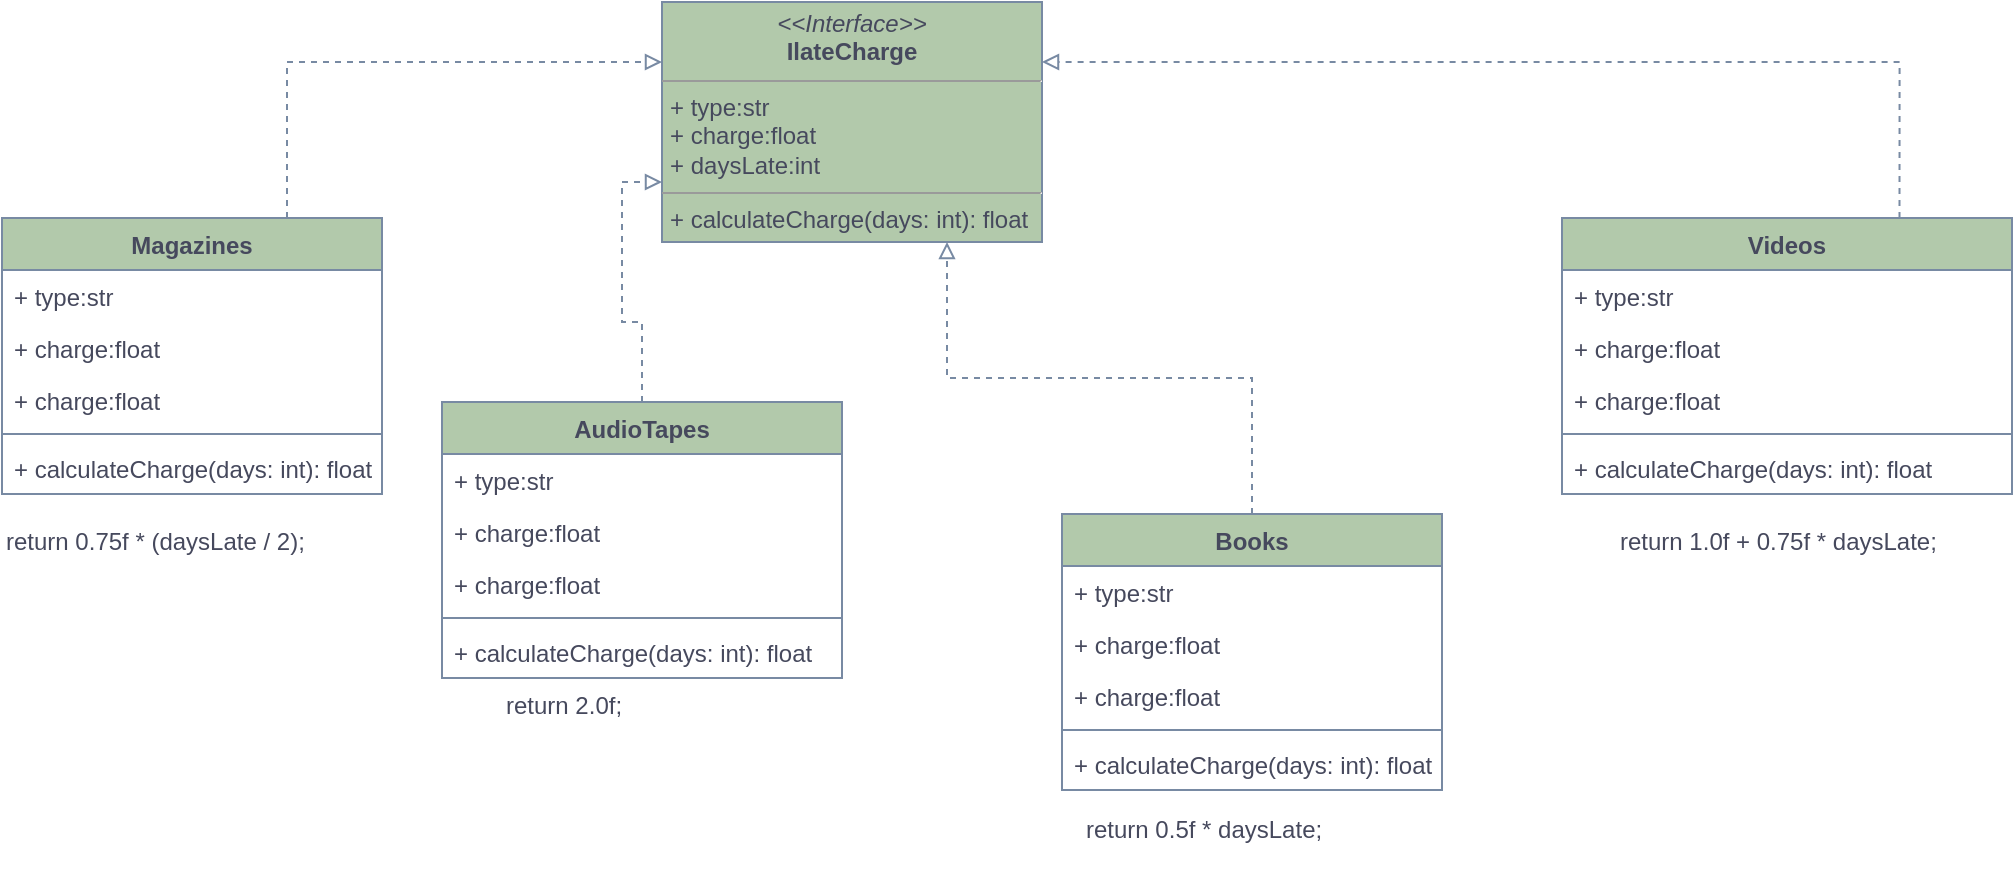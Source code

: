 <mxfile version="20.7.4" type="device"><diagram id="C5RBs43oDa-KdzZeNtuy" name="Page-1"><mxGraphModel dx="1057" dy="787" grid="1" gridSize="10" guides="1" tooltips="1" connect="1" arrows="1" fold="1" page="1" pageScale="1" pageWidth="827" pageHeight="1169" math="0" shadow="0"><root><mxCell id="WIyWlLk6GJQsqaUBKTNV-0"/><mxCell id="WIyWlLk6GJQsqaUBKTNV-1" parent="WIyWlLk6GJQsqaUBKTNV-0"/><mxCell id="Te1R9MoeX8j85d3cytLV-1" value="&lt;p style=&quot;margin:0px;margin-top:4px;text-align:center;&quot;&gt;&lt;i&gt;&amp;lt;&amp;lt;Interface&amp;gt;&amp;gt;&lt;/i&gt;&lt;br&gt;&lt;b&gt;IlateCharge&lt;/b&gt;&lt;/p&gt;&lt;hr size=&quot;1&quot;&gt;&lt;p style=&quot;margin:0px;margin-left:4px;&quot;&gt;+ type:str&lt;br&gt;+ charge:float&lt;/p&gt;&lt;p style=&quot;margin:0px;margin-left:4px;&quot;&gt;+ daysLate:int&lt;/p&gt;&lt;hr size=&quot;1&quot;&gt;&lt;p style=&quot;margin:0px;margin-left:4px;&quot;&gt;+ calculateCharge(days: int): float&lt;br&gt;&lt;/p&gt;&lt;p style=&quot;margin: 0cm; font-size: 12pt; font-family: &amp;quot;Times New Roman&amp;quot;, serif; color: rgb(0, 0, 0);&quot; class=&quot;MsoNormal&quot;&gt;&lt;/p&gt;" style="verticalAlign=top;align=left;overflow=fill;fontSize=12;fontFamily=Helvetica;html=1;labelBackgroundColor=none;fillColor=#B2C9AB;strokeColor=#788AA3;fontColor=#46495D;" vertex="1" parent="WIyWlLk6GJQsqaUBKTNV-1"><mxGeometry x="350" y="20" width="190" height="120" as="geometry"/></mxCell><mxCell id="Te1R9MoeX8j85d3cytLV-28" style="edgeStyle=orthogonalEdgeStyle;rounded=0;orthogonalLoop=1;jettySize=auto;html=1;exitX=0.75;exitY=0;exitDx=0;exitDy=0;entryX=0;entryY=0.25;entryDx=0;entryDy=0;dashed=1;endArrow=block;endFill=0;labelBackgroundColor=none;fontColor=default;strokeColor=#788AA3;" edge="1" parent="WIyWlLk6GJQsqaUBKTNV-1" source="Te1R9MoeX8j85d3cytLV-23" target="Te1R9MoeX8j85d3cytLV-1"><mxGeometry relative="1" as="geometry"/></mxCell><mxCell id="Te1R9MoeX8j85d3cytLV-23" value="Magazines" style="swimlane;fontStyle=1;align=center;verticalAlign=top;childLayout=stackLayout;horizontal=1;startSize=26;horizontalStack=0;resizeParent=1;resizeParentMax=0;resizeLast=0;collapsible=1;marginBottom=0;labelBackgroundColor=none;fillColor=#B2C9AB;strokeColor=#788AA3;fontColor=#46495D;" vertex="1" parent="WIyWlLk6GJQsqaUBKTNV-1"><mxGeometry x="20" y="128" width="190" height="138" as="geometry"/></mxCell><mxCell id="Te1R9MoeX8j85d3cytLV-24" value="+ type:str" style="text;strokeColor=none;fillColor=none;align=left;verticalAlign=top;spacingLeft=4;spacingRight=4;overflow=hidden;rotatable=0;points=[[0,0.5],[1,0.5]];portConstraint=eastwest;labelBackgroundColor=none;fontColor=#46495D;" vertex="1" parent="Te1R9MoeX8j85d3cytLV-23"><mxGeometry y="26" width="190" height="26" as="geometry"/></mxCell><mxCell id="Te1R9MoeX8j85d3cytLV-51" value="+ charge:float&#10;" style="text;strokeColor=none;fillColor=none;align=left;verticalAlign=top;spacingLeft=4;spacingRight=4;overflow=hidden;rotatable=0;points=[[0,0.5],[1,0.5]];portConstraint=eastwest;labelBackgroundColor=none;fontColor=#46495D;" vertex="1" parent="Te1R9MoeX8j85d3cytLV-23"><mxGeometry y="52" width="190" height="26" as="geometry"/></mxCell><mxCell id="Te1R9MoeX8j85d3cytLV-52" value="+ charge:float&#10;" style="text;strokeColor=none;fillColor=none;align=left;verticalAlign=top;spacingLeft=4;spacingRight=4;overflow=hidden;rotatable=0;points=[[0,0.5],[1,0.5]];portConstraint=eastwest;labelBackgroundColor=none;fontColor=#46495D;" vertex="1" parent="Te1R9MoeX8j85d3cytLV-23"><mxGeometry y="78" width="190" height="26" as="geometry"/></mxCell><mxCell id="Te1R9MoeX8j85d3cytLV-25" value="" style="line;strokeWidth=1;fillColor=none;align=left;verticalAlign=middle;spacingTop=-1;spacingLeft=3;spacingRight=3;rotatable=0;labelPosition=right;points=[];portConstraint=eastwest;labelBackgroundColor=none;strokeColor=#788AA3;fontColor=#46495D;" vertex="1" parent="Te1R9MoeX8j85d3cytLV-23"><mxGeometry y="104" width="190" height="8" as="geometry"/></mxCell><mxCell id="Te1R9MoeX8j85d3cytLV-26" value="+ calculateCharge(days: int): float" style="text;strokeColor=none;fillColor=none;align=left;verticalAlign=top;spacingLeft=4;spacingRight=4;overflow=hidden;rotatable=0;points=[[0,0.5],[1,0.5]];portConstraint=eastwest;labelBackgroundColor=none;fontColor=#46495D;" vertex="1" parent="Te1R9MoeX8j85d3cytLV-23"><mxGeometry y="112" width="190" height="26" as="geometry"/></mxCell><mxCell id="Te1R9MoeX8j85d3cytLV-41" style="edgeStyle=orthogonalEdgeStyle;rounded=0;orthogonalLoop=1;jettySize=auto;html=1;exitX=0.75;exitY=0;exitDx=0;exitDy=0;entryX=1;entryY=0.25;entryDx=0;entryDy=0;dashed=1;endArrow=block;endFill=0;labelBackgroundColor=none;fontColor=default;strokeColor=#788AA3;" edge="1" parent="WIyWlLk6GJQsqaUBKTNV-1" source="Te1R9MoeX8j85d3cytLV-71" target="Te1R9MoeX8j85d3cytLV-1"><mxGeometry relative="1" as="geometry"><mxPoint x="720.0" y="319" as="sourcePoint"/></mxGeometry></mxCell><mxCell id="Te1R9MoeX8j85d3cytLV-48" value="return 0.5f * daysLate;" style="text;whiteSpace=wrap;html=1;labelBackgroundColor=none;fontColor=#46495D;" vertex="1" parent="WIyWlLk6GJQsqaUBKTNV-1"><mxGeometry x="560" y="420" width="150" height="40" as="geometry"/></mxCell><mxCell id="Te1R9MoeX8j85d3cytLV-49" value="return 2.0f;" style="text;whiteSpace=wrap;html=1;labelBackgroundColor=none;fontColor=#46495D;" vertex="1" parent="WIyWlLk6GJQsqaUBKTNV-1"><mxGeometry x="270" y="358" width="90" height="40" as="geometry"/></mxCell><mxCell id="Te1R9MoeX8j85d3cytLV-50" value="return 1.0f + 0.75f * daysLate;" style="text;whiteSpace=wrap;html=1;labelBackgroundColor=none;fontColor=#46495D;" vertex="1" parent="WIyWlLk6GJQsqaUBKTNV-1"><mxGeometry x="827" y="276" width="190" height="40" as="geometry"/></mxCell><mxCell id="Te1R9MoeX8j85d3cytLV-63" style="edgeStyle=orthogonalEdgeStyle;rounded=0;orthogonalLoop=1;jettySize=auto;html=1;exitX=0.5;exitY=0;exitDx=0;exitDy=0;entryX=0;entryY=0.75;entryDx=0;entryDy=0;dashed=1;endArrow=block;endFill=0;labelBackgroundColor=none;fontColor=default;strokeColor=#788AA3;" edge="1" parent="WIyWlLk6GJQsqaUBKTNV-1" source="Te1R9MoeX8j85d3cytLV-53" target="Te1R9MoeX8j85d3cytLV-1"><mxGeometry relative="1" as="geometry"/></mxCell><mxCell id="Te1R9MoeX8j85d3cytLV-53" value="AudioTapes" style="swimlane;fontStyle=1;align=center;verticalAlign=top;childLayout=stackLayout;horizontal=1;startSize=26;horizontalStack=0;resizeParent=1;resizeParentMax=0;resizeLast=0;collapsible=1;marginBottom=0;labelBackgroundColor=none;fillColor=#B2C9AB;strokeColor=#788AA3;fontColor=#46495D;" vertex="1" parent="WIyWlLk6GJQsqaUBKTNV-1"><mxGeometry x="240" y="220" width="200" height="138" as="geometry"/></mxCell><mxCell id="Te1R9MoeX8j85d3cytLV-54" value="+ type:str" style="text;strokeColor=none;fillColor=none;align=left;verticalAlign=top;spacingLeft=4;spacingRight=4;overflow=hidden;rotatable=0;points=[[0,0.5],[1,0.5]];portConstraint=eastwest;labelBackgroundColor=none;fontColor=#46495D;" vertex="1" parent="Te1R9MoeX8j85d3cytLV-53"><mxGeometry y="26" width="200" height="26" as="geometry"/></mxCell><mxCell id="Te1R9MoeX8j85d3cytLV-55" value="+ charge:float&#10;" style="text;strokeColor=none;fillColor=none;align=left;verticalAlign=top;spacingLeft=4;spacingRight=4;overflow=hidden;rotatable=0;points=[[0,0.5],[1,0.5]];portConstraint=eastwest;labelBackgroundColor=none;fontColor=#46495D;" vertex="1" parent="Te1R9MoeX8j85d3cytLV-53"><mxGeometry y="52" width="200" height="26" as="geometry"/></mxCell><mxCell id="Te1R9MoeX8j85d3cytLV-56" value="+ charge:float&#10;" style="text;strokeColor=none;fillColor=none;align=left;verticalAlign=top;spacingLeft=4;spacingRight=4;overflow=hidden;rotatable=0;points=[[0,0.5],[1,0.5]];portConstraint=eastwest;labelBackgroundColor=none;fontColor=#46495D;" vertex="1" parent="Te1R9MoeX8j85d3cytLV-53"><mxGeometry y="78" width="200" height="26" as="geometry"/></mxCell><mxCell id="Te1R9MoeX8j85d3cytLV-57" value="" style="line;strokeWidth=1;fillColor=none;align=left;verticalAlign=middle;spacingTop=-1;spacingLeft=3;spacingRight=3;rotatable=0;labelPosition=right;points=[];portConstraint=eastwest;labelBackgroundColor=none;strokeColor=#788AA3;fontColor=#46495D;" vertex="1" parent="Te1R9MoeX8j85d3cytLV-53"><mxGeometry y="104" width="200" height="8" as="geometry"/></mxCell><mxCell id="Te1R9MoeX8j85d3cytLV-58" value="+ calculateCharge(days: int): float" style="text;strokeColor=none;fillColor=none;align=left;verticalAlign=top;spacingLeft=4;spacingRight=4;overflow=hidden;rotatable=0;points=[[0,0.5],[1,0.5]];portConstraint=eastwest;labelBackgroundColor=none;fontColor=#46495D;" vertex="1" parent="Te1R9MoeX8j85d3cytLV-53"><mxGeometry y="112" width="200" height="26" as="geometry"/></mxCell><mxCell id="Te1R9MoeX8j85d3cytLV-61" value="return 0.75f * (daysLate / 2);" style="text;whiteSpace=wrap;html=1;labelBackgroundColor=none;fontColor=#46495D;" vertex="1" parent="WIyWlLk6GJQsqaUBKTNV-1"><mxGeometry x="20" y="276" width="180" height="40" as="geometry"/></mxCell><mxCell id="Te1R9MoeX8j85d3cytLV-70" style="edgeStyle=orthogonalEdgeStyle;rounded=0;orthogonalLoop=1;jettySize=auto;html=1;exitX=0.5;exitY=0;exitDx=0;exitDy=0;entryX=0.75;entryY=1;entryDx=0;entryDy=0;dashed=1;endArrow=block;endFill=0;labelBackgroundColor=none;fontColor=default;strokeColor=#788AA3;" edge="1" parent="WIyWlLk6GJQsqaUBKTNV-1" source="Te1R9MoeX8j85d3cytLV-64" target="Te1R9MoeX8j85d3cytLV-1"><mxGeometry relative="1" as="geometry"/></mxCell><mxCell id="Te1R9MoeX8j85d3cytLV-64" value="Books" style="swimlane;fontStyle=1;align=center;verticalAlign=top;childLayout=stackLayout;horizontal=1;startSize=26;horizontalStack=0;resizeParent=1;resizeParentMax=0;resizeLast=0;collapsible=1;marginBottom=0;labelBackgroundColor=none;fillColor=#B2C9AB;strokeColor=#788AA3;fontColor=#46495D;" vertex="1" parent="WIyWlLk6GJQsqaUBKTNV-1"><mxGeometry x="550" y="276" width="190" height="138" as="geometry"/></mxCell><mxCell id="Te1R9MoeX8j85d3cytLV-65" value="+ type:str" style="text;strokeColor=none;fillColor=none;align=left;verticalAlign=top;spacingLeft=4;spacingRight=4;overflow=hidden;rotatable=0;points=[[0,0.5],[1,0.5]];portConstraint=eastwest;labelBackgroundColor=none;fontColor=#46495D;" vertex="1" parent="Te1R9MoeX8j85d3cytLV-64"><mxGeometry y="26" width="190" height="26" as="geometry"/></mxCell><mxCell id="Te1R9MoeX8j85d3cytLV-66" value="+ charge:float&#10;" style="text;strokeColor=none;fillColor=none;align=left;verticalAlign=top;spacingLeft=4;spacingRight=4;overflow=hidden;rotatable=0;points=[[0,0.5],[1,0.5]];portConstraint=eastwest;labelBackgroundColor=none;fontColor=#46495D;" vertex="1" parent="Te1R9MoeX8j85d3cytLV-64"><mxGeometry y="52" width="190" height="26" as="geometry"/></mxCell><mxCell id="Te1R9MoeX8j85d3cytLV-67" value="+ charge:float&#10;" style="text;strokeColor=none;fillColor=none;align=left;verticalAlign=top;spacingLeft=4;spacingRight=4;overflow=hidden;rotatable=0;points=[[0,0.5],[1,0.5]];portConstraint=eastwest;labelBackgroundColor=none;fontColor=#46495D;" vertex="1" parent="Te1R9MoeX8j85d3cytLV-64"><mxGeometry y="78" width="190" height="26" as="geometry"/></mxCell><mxCell id="Te1R9MoeX8j85d3cytLV-68" value="" style="line;strokeWidth=1;fillColor=none;align=left;verticalAlign=middle;spacingTop=-1;spacingLeft=3;spacingRight=3;rotatable=0;labelPosition=right;points=[];portConstraint=eastwest;labelBackgroundColor=none;strokeColor=#788AA3;fontColor=#46495D;" vertex="1" parent="Te1R9MoeX8j85d3cytLV-64"><mxGeometry y="104" width="190" height="8" as="geometry"/></mxCell><mxCell id="Te1R9MoeX8j85d3cytLV-69" value="+ calculateCharge(days: int): float" style="text;strokeColor=none;fillColor=none;align=left;verticalAlign=top;spacingLeft=4;spacingRight=4;overflow=hidden;rotatable=0;points=[[0,0.5],[1,0.5]];portConstraint=eastwest;labelBackgroundColor=none;fontColor=#46495D;" vertex="1" parent="Te1R9MoeX8j85d3cytLV-64"><mxGeometry y="112" width="190" height="26" as="geometry"/></mxCell><mxCell id="Te1R9MoeX8j85d3cytLV-71" value="Videos" style="swimlane;fontStyle=1;align=center;verticalAlign=top;childLayout=stackLayout;horizontal=1;startSize=26;horizontalStack=0;resizeParent=1;resizeParentMax=0;resizeLast=0;collapsible=1;marginBottom=0;labelBackgroundColor=none;fillColor=#B2C9AB;strokeColor=#788AA3;fontColor=#46495D;" vertex="1" parent="WIyWlLk6GJQsqaUBKTNV-1"><mxGeometry x="800" y="128" width="225" height="138" as="geometry"/></mxCell><mxCell id="Te1R9MoeX8j85d3cytLV-72" value="+ type:str" style="text;strokeColor=none;fillColor=none;align=left;verticalAlign=top;spacingLeft=4;spacingRight=4;overflow=hidden;rotatable=0;points=[[0,0.5],[1,0.5]];portConstraint=eastwest;labelBackgroundColor=none;fontColor=#46495D;" vertex="1" parent="Te1R9MoeX8j85d3cytLV-71"><mxGeometry y="26" width="225" height="26" as="geometry"/></mxCell><mxCell id="Te1R9MoeX8j85d3cytLV-73" value="+ charge:float&#10;" style="text;strokeColor=none;fillColor=none;align=left;verticalAlign=top;spacingLeft=4;spacingRight=4;overflow=hidden;rotatable=0;points=[[0,0.5],[1,0.5]];portConstraint=eastwest;labelBackgroundColor=none;fontColor=#46495D;" vertex="1" parent="Te1R9MoeX8j85d3cytLV-71"><mxGeometry y="52" width="225" height="26" as="geometry"/></mxCell><mxCell id="Te1R9MoeX8j85d3cytLV-74" value="+ charge:float&#10;" style="text;strokeColor=none;fillColor=none;align=left;verticalAlign=top;spacingLeft=4;spacingRight=4;overflow=hidden;rotatable=0;points=[[0,0.5],[1,0.5]];portConstraint=eastwest;labelBackgroundColor=none;fontColor=#46495D;" vertex="1" parent="Te1R9MoeX8j85d3cytLV-71"><mxGeometry y="78" width="225" height="26" as="geometry"/></mxCell><mxCell id="Te1R9MoeX8j85d3cytLV-75" value="" style="line;strokeWidth=1;fillColor=none;align=left;verticalAlign=middle;spacingTop=-1;spacingLeft=3;spacingRight=3;rotatable=0;labelPosition=right;points=[];portConstraint=eastwest;labelBackgroundColor=none;strokeColor=#788AA3;fontColor=#46495D;" vertex="1" parent="Te1R9MoeX8j85d3cytLV-71"><mxGeometry y="104" width="225" height="8" as="geometry"/></mxCell><mxCell id="Te1R9MoeX8j85d3cytLV-76" value="+ calculateCharge(days: int): float" style="text;strokeColor=none;fillColor=none;align=left;verticalAlign=top;spacingLeft=4;spacingRight=4;overflow=hidden;rotatable=0;points=[[0,0.5],[1,0.5]];portConstraint=eastwest;labelBackgroundColor=none;fontColor=#46495D;" vertex="1" parent="Te1R9MoeX8j85d3cytLV-71"><mxGeometry y="112" width="225" height="26" as="geometry"/></mxCell></root></mxGraphModel></diagram></mxfile>